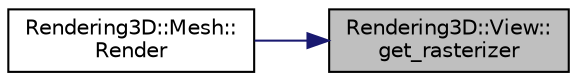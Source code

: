 digraph "Rendering3D::View::get_rasterizer"
{
 // LATEX_PDF_SIZE
  edge [fontname="Helvetica",fontsize="10",labelfontname="Helvetica",labelfontsize="10"];
  node [fontname="Helvetica",fontsize="10",shape=record];
  rankdir="RL";
  Node1 [label="Rendering3D::View::\lget_rasterizer",height=0.2,width=0.4,color="black", fillcolor="grey75", style="filled", fontcolor="black",tooltip="Gets a reference of the rasterizer."];
  Node1 -> Node2 [dir="back",color="midnightblue",fontsize="10",style="solid",fontname="Helvetica"];
  Node2 [label="Rendering3D::Mesh::\lRender",height=0.2,width=0.4,color="black", fillcolor="white", style="filled",URL="$class_rendering3_d_1_1_mesh.html#af633c14f003a0e61f13cf117724c3664",tooltip="Render the mesh."];
}
